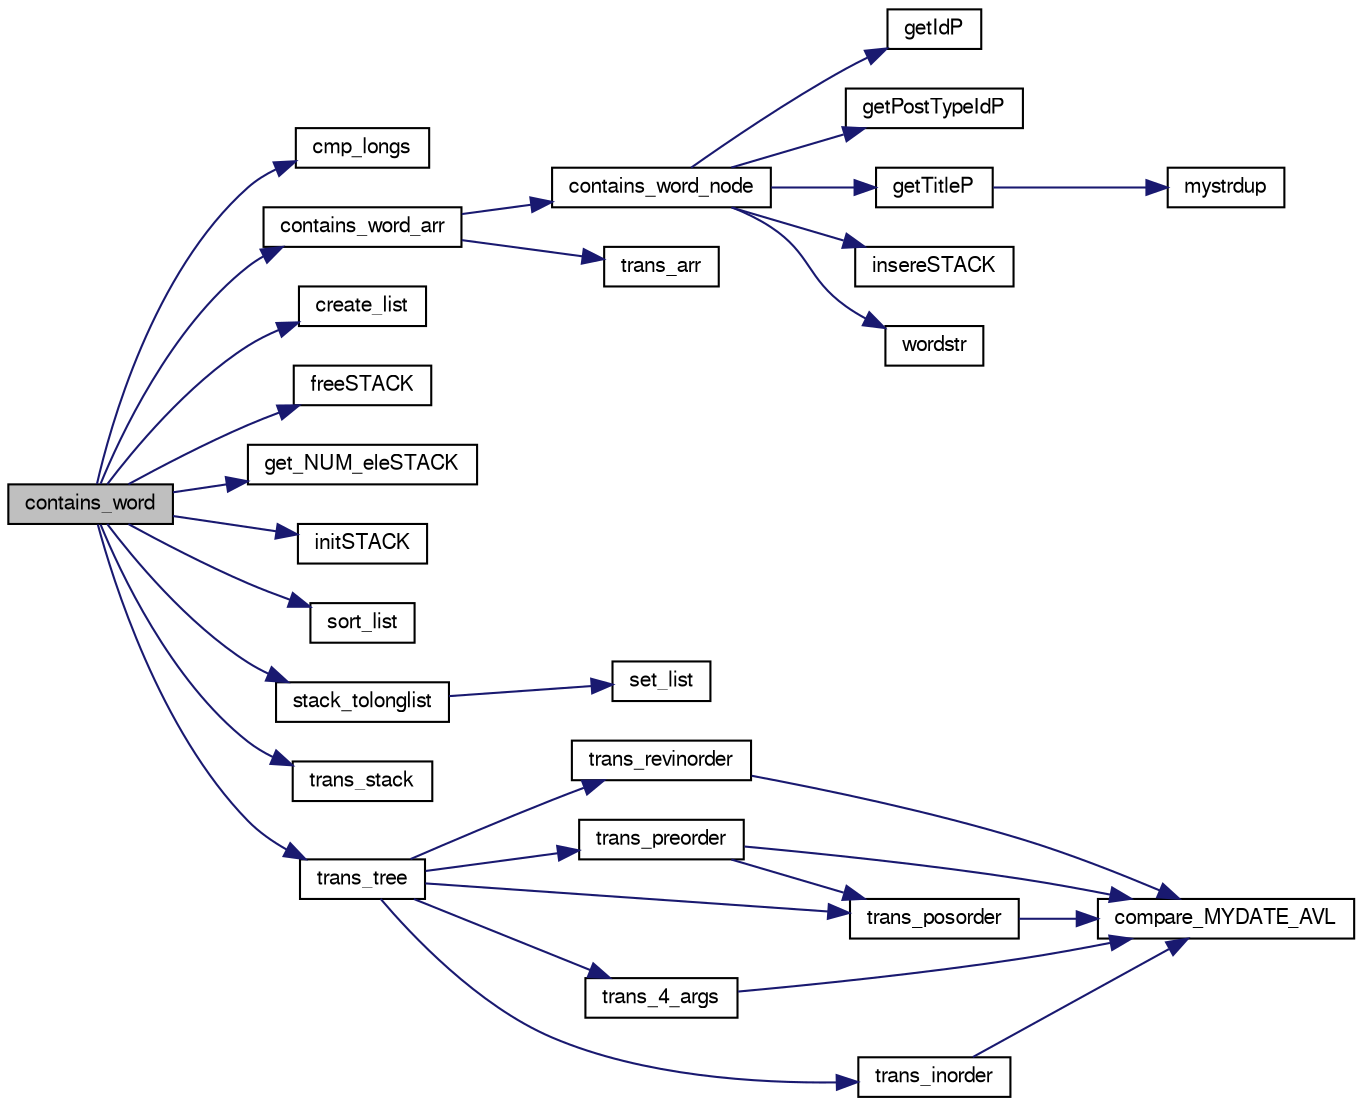 digraph "contains_word"
{
  edge [fontname="FreeSans",fontsize="10",labelfontname="FreeSans",labelfontsize="10"];
  node [fontname="FreeSans",fontsize="10",shape=record];
  rankdir="LR";
  Node1 [label="contains_word",height=0.2,width=0.4,color="black", fillcolor="grey75", style="filled", fontcolor="black"];
  Node1 -> Node2 [color="midnightblue",fontsize="10",style="solid",fontname="FreeSans"];
  Node2 [label="cmp_longs",height=0.2,width=0.4,color="black", fillcolor="white", style="filled",URL="$common_8c.html#a3ed9d1bfc389afae2d36d7cd0036a256",tooltip="Função auxiliar que compara dois longs. "];
  Node1 -> Node3 [color="midnightblue",fontsize="10",style="solid",fontname="FreeSans"];
  Node3 [label="contains_word_arr",height=0.2,width=0.4,color="black", fillcolor="white", style="filled",URL="$interface_8c.html#a5570e7f8754d65a12928c760cc6e4232",tooltip="Função a aplicar ao array de posts efetuados no mesmo dia, auxiliar á query 8. "];
  Node3 -> Node4 [color="midnightblue",fontsize="10",style="solid",fontname="FreeSans"];
  Node4 [label="contains_word_node",height=0.2,width=0.4,color="black", fillcolor="white", style="filled",URL="$interface_8c.html#a3f33f9edbd4cc262c4290a5ff3f3fbe9",tooltip="Função a aplicar aos posts a ser visitados na travessia, auxiliar á query 8. "];
  Node4 -> Node5 [color="midnightblue",fontsize="10",style="solid",fontname="FreeSans"];
  Node5 [label="getIdP",height=0.2,width=0.4,color="black", fillcolor="white", style="filled",URL="$mypost_8c.html#afa0a87d0e3edc6a72af78a5dca815fd3",tooltip="Função que obtém o Id de um post. "];
  Node4 -> Node6 [color="midnightblue",fontsize="10",style="solid",fontname="FreeSans"];
  Node6 [label="getPostTypeIdP",height=0.2,width=0.4,color="black", fillcolor="white", style="filled",URL="$mypost_8c.html#a514d82e76edef763f417b1a75d92939e",tooltip="Função que obtém o TypeId de um post. "];
  Node4 -> Node7 [color="midnightblue",fontsize="10",style="solid",fontname="FreeSans"];
  Node7 [label="getTitleP",height=0.2,width=0.4,color="black", fillcolor="white", style="filled",URL="$mypost_8c.html#ae9db454692841ddbc796cbaf34327d49",tooltip="Função que obtém o título de um post. "];
  Node7 -> Node8 [color="midnightblue",fontsize="10",style="solid",fontname="FreeSans"];
  Node8 [label="mystrdup",height=0.2,width=0.4,color="black", fillcolor="white", style="filled",URL="$common_8c.html#aaec695d4d3f73b13b968950d7857116d"];
  Node4 -> Node9 [color="midnightblue",fontsize="10",style="solid",fontname="FreeSans"];
  Node9 [label="insereSTACK",height=0.2,width=0.4,color="black", fillcolor="white", style="filled",URL="$myheap_8c.html#ab981b6fd5642e51aa82b38fa4e046d7d",tooltip="Função insere um elemento na stack. "];
  Node4 -> Node10 [color="midnightblue",fontsize="10",style="solid",fontname="FreeSans"];
  Node10 [label="wordstr",height=0.2,width=0.4,color="black", fillcolor="white", style="filled",URL="$common_8c.html#a2165dab88aa6f64e4097d415ab9b54dc",tooltip="Função que verificar se uma palavra existe numa string. "];
  Node3 -> Node11 [color="midnightblue",fontsize="10",style="solid",fontname="FreeSans"];
  Node11 [label="trans_arr",height=0.2,width=0.4,color="black", fillcolor="white", style="filled",URL="$mypost_8c.html#ad01bba5f86343dd2375200fad5b86cb7",tooltip="Função percorre um array e aplica a cada nodo uma função. "];
  Node1 -> Node12 [color="midnightblue",fontsize="10",style="solid",fontname="FreeSans"];
  Node12 [label="create_list",height=0.2,width=0.4,color="black", fillcolor="white", style="filled",URL="$list_8c.html#ac493f609072d58e2fedebea0e970cccf"];
  Node1 -> Node13 [color="midnightblue",fontsize="10",style="solid",fontname="FreeSans"];
  Node13 [label="freeSTACK",height=0.2,width=0.4,color="black", fillcolor="white", style="filled",URL="$myheap_8c.html#a92c41bc27affdb166a8c6f68058de67d",tooltip="Função dá free à stack. "];
  Node1 -> Node14 [color="midnightblue",fontsize="10",style="solid",fontname="FreeSans"];
  Node14 [label="get_NUM_eleSTACK",height=0.2,width=0.4,color="black", fillcolor="white", style="filled",URL="$myheap_8c.html#a29d435d9fdcfcb3219b13f5a2c68b2d7",tooltip="Função que calcula o número de elementos na stack. "];
  Node1 -> Node15 [color="midnightblue",fontsize="10",style="solid",fontname="FreeSans"];
  Node15 [label="initSTACK",height=0.2,width=0.4,color="black", fillcolor="white", style="filled",URL="$myheap_8c.html#a6488363349a060635e8e1532e98a7b50",tooltip="Função que inicializa uma stack. "];
  Node1 -> Node16 [color="midnightblue",fontsize="10",style="solid",fontname="FreeSans"];
  Node16 [label="sort_list",height=0.2,width=0.4,color="black", fillcolor="white", style="filled",URL="$list_8c.html#afd517a0ad97fba834dddc46b6a43d2eb"];
  Node1 -> Node17 [color="midnightblue",fontsize="10",style="solid",fontname="FreeSans"];
  Node17 [label="stack_tolonglist",height=0.2,width=0.4,color="black", fillcolor="white", style="filled",URL="$interface_8c.html#a1b796a6e3ca2f4052d3ceff5e29d16b3",tooltip="Função auxiliar que passa a key (neste caso do tipo long) de um nodo da nossa estrutura MYLIST para l..."];
  Node17 -> Node18 [color="midnightblue",fontsize="10",style="solid",fontname="FreeSans"];
  Node18 [label="set_list",height=0.2,width=0.4,color="black", fillcolor="white", style="filled",URL="$list_8c.html#af36db9802abd3f9f461d659c5bf08c51"];
  Node1 -> Node19 [color="midnightblue",fontsize="10",style="solid",fontname="FreeSans"];
  Node19 [label="trans_stack",height=0.2,width=0.4,color="black", fillcolor="white", style="filled",URL="$myheap_8c.html#a9dbcd26683d1efe78bbe4fa1ab213e25",tooltip="Função percorre uma STACK de longs e aplica a cada nodo uma função. "];
  Node1 -> Node20 [color="midnightblue",fontsize="10",style="solid",fontname="FreeSans"];
  Node20 [label="trans_tree",height=0.2,width=0.4,color="black", fillcolor="white", style="filled",URL="$mytree_8c.html#a9d0871bbacbe65cc58088b7ac191e934",tooltip="Função que faz uma travessia na árvore. "];
  Node20 -> Node21 [color="midnightblue",fontsize="10",style="solid",fontname="FreeSans"];
  Node21 [label="trans_posorder",height=0.2,width=0.4,color="black", fillcolor="white", style="filled",URL="$mytree_8c.html#a9ff0e899b58bfa7f6c02734dda523426",tooltip="Função que faz uma travessia postorder na árvore. "];
  Node21 -> Node22 [color="midnightblue",fontsize="10",style="solid",fontname="FreeSans"];
  Node22 [label="compare_MYDATE_AVL",height=0.2,width=0.4,color="black", fillcolor="white", style="filled",URL="$mydate_8c.html#ae95826e93f0d924a0a1fc74eec38219e",tooltip="Função compara duas datas para árvores. "];
  Node20 -> Node23 [color="midnightblue",fontsize="10",style="solid",fontname="FreeSans"];
  Node23 [label="trans_inorder",height=0.2,width=0.4,color="black", fillcolor="white", style="filled",URL="$mytree_8c.html#a5b8f2651a399c15feba25a2adc4d6445",tooltip="Função que faz uma travessia inorder na árvore. "];
  Node23 -> Node22 [color="midnightblue",fontsize="10",style="solid",fontname="FreeSans"];
  Node20 -> Node24 [color="midnightblue",fontsize="10",style="solid",fontname="FreeSans"];
  Node24 [label="trans_preorder",height=0.2,width=0.4,color="black", fillcolor="white", style="filled",URL="$mytree_8c.html#ac9925c062551284368596eccfa091c2f",tooltip="Função que faz uma travessia preorder na árvore. "];
  Node24 -> Node21 [color="midnightblue",fontsize="10",style="solid",fontname="FreeSans"];
  Node24 -> Node22 [color="midnightblue",fontsize="10",style="solid",fontname="FreeSans"];
  Node20 -> Node25 [color="midnightblue",fontsize="10",style="solid",fontname="FreeSans"];
  Node25 [label="trans_revinorder",height=0.2,width=0.4,color="black", fillcolor="white", style="filled",URL="$mytree_8c.html#a8cbfc3bbde1070c9424f78c32e23ed54",tooltip="Função que faz uma travessia revinorder na árvore. "];
  Node25 -> Node22 [color="midnightblue",fontsize="10",style="solid",fontname="FreeSans"];
  Node20 -> Node26 [color="midnightblue",fontsize="10",style="solid",fontname="FreeSans"];
  Node26 [label="trans_4_args",height=0.2,width=0.4,color="black", fillcolor="white", style="filled",URL="$mytree_8c.html#a156aa0178f6500776a444fde74925451",tooltip="Função que faz uma travessia na árvore com 4 argumentos. "];
  Node26 -> Node22 [color="midnightblue",fontsize="10",style="solid",fontname="FreeSans"];
}
